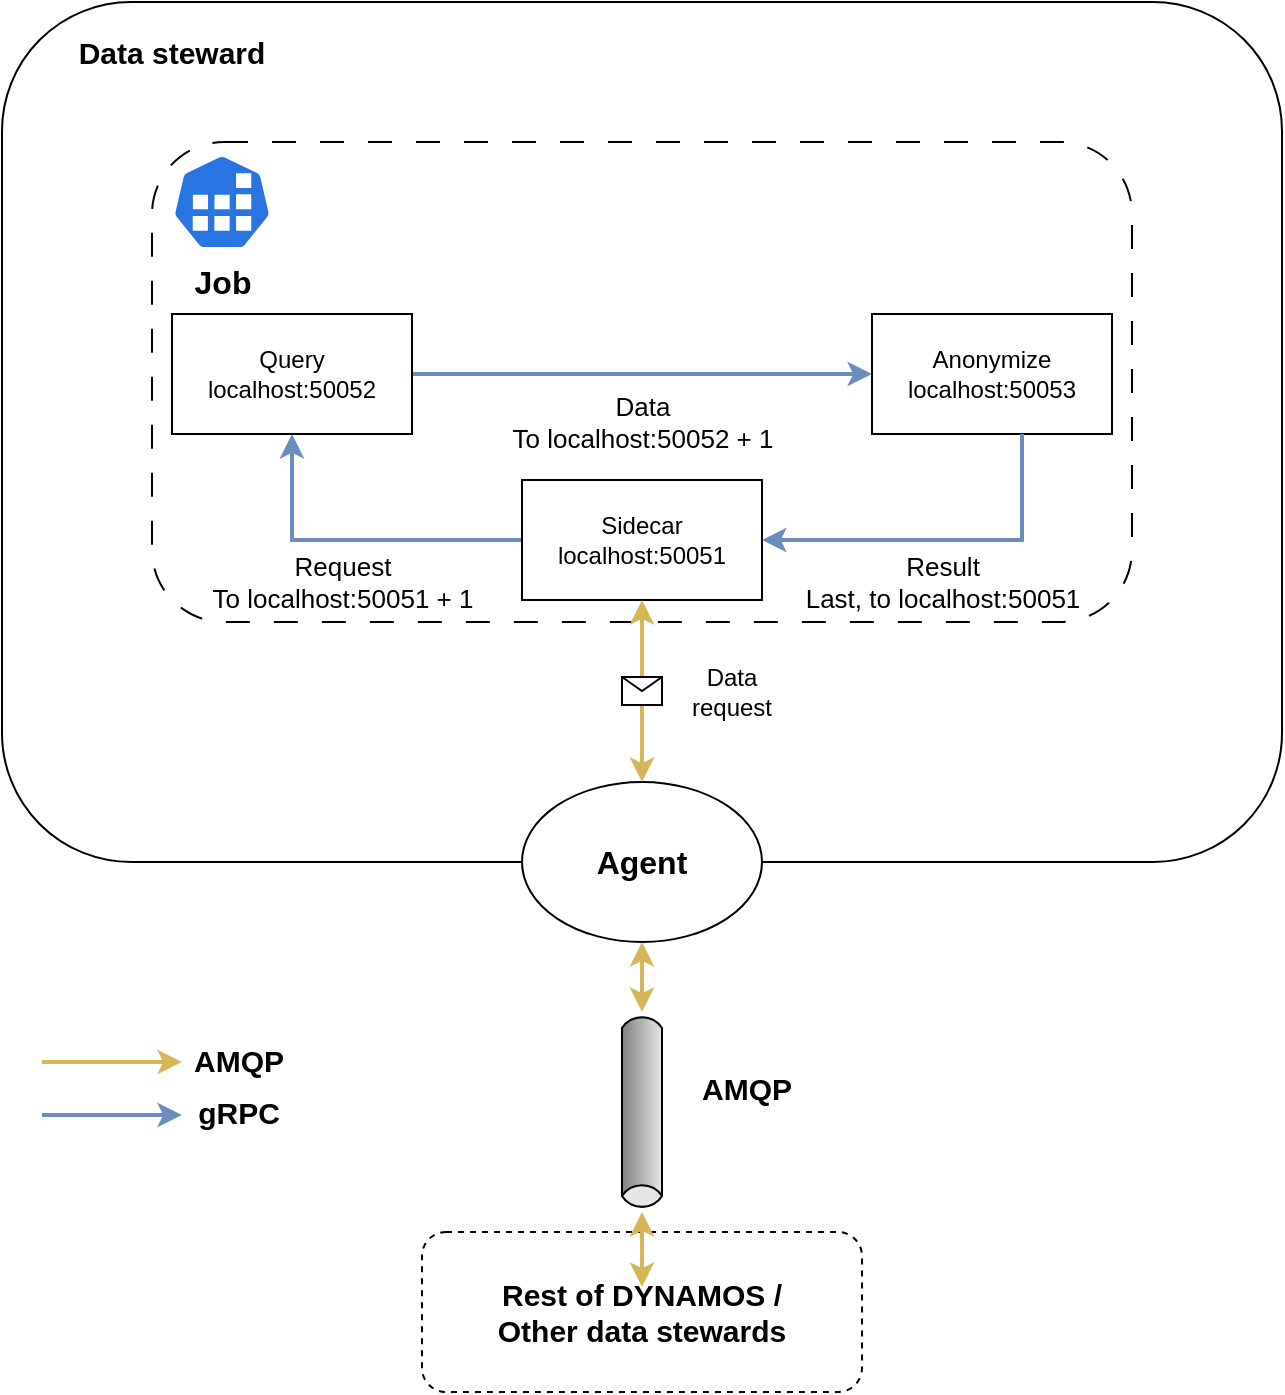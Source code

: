 <mxfile version="21.6.5" type="device">
  <diagram name="Page-1" id="l_U9TE8VM8Wb_cqC_3wU">
    <mxGraphModel dx="1518" dy="813" grid="1" gridSize="10" guides="1" tooltips="1" connect="1" arrows="1" fold="1" page="1" pageScale="1" pageWidth="1169" pageHeight="827" math="0" shadow="0">
      <root>
        <mxCell id="0" />
        <mxCell id="1" parent="0" />
        <mxCell id="bcFj_FvfjHGWvFLV_pOK-1" value="" style="rounded=1;whiteSpace=wrap;html=1;" parent="1" vertex="1">
          <mxGeometry x="210" y="90" width="640" height="430" as="geometry" />
        </mxCell>
        <mxCell id="bcFj_FvfjHGWvFLV_pOK-15" value="" style="rounded=1;whiteSpace=wrap;html=1;dashed=1;dashPattern=12 12;" parent="1" vertex="1">
          <mxGeometry x="285" y="160" width="490" height="240" as="geometry" />
        </mxCell>
        <mxCell id="bcFj_FvfjHGWvFLV_pOK-2" value="&lt;font style=&quot;font-size: 15px;&quot;&gt;&lt;b&gt;Data steward&lt;/b&gt;&lt;/font&gt;" style="text;html=1;strokeColor=none;fillColor=none;align=center;verticalAlign=middle;whiteSpace=wrap;rounded=0;" parent="1" vertex="1">
          <mxGeometry x="230" y="100" width="130" height="30" as="geometry" />
        </mxCell>
        <mxCell id="bcFj_FvfjHGWvFLV_pOK-3" value="&lt;b&gt;&lt;font style=&quot;font-size: 16px;&quot;&gt;Agent&lt;/font&gt;&lt;/b&gt;" style="ellipse;whiteSpace=wrap;html=1;" parent="1" vertex="1">
          <mxGeometry x="470" y="480" width="120" height="80" as="geometry" />
        </mxCell>
        <mxCell id="bcFj_FvfjHGWvFLV_pOK-5" value="" style="rounded=1;whiteSpace=wrap;html=1;dashed=1;" parent="1" vertex="1">
          <mxGeometry x="420" y="705" width="220" height="80" as="geometry" />
        </mxCell>
        <mxCell id="bcFj_FvfjHGWvFLV_pOK-10" style="edgeStyle=orthogonalEdgeStyle;rounded=0;orthogonalLoop=1;jettySize=auto;html=1;entryX=0.5;entryY=1;entryDx=0;entryDy=0;startArrow=classic;startFill=1;fillColor=#fff2cc;strokeColor=#d6b656;strokeWidth=2;" parent="1" source="bcFj_FvfjHGWvFLV_pOK-6" target="bcFj_FvfjHGWvFLV_pOK-3" edge="1">
          <mxGeometry relative="1" as="geometry" />
        </mxCell>
        <mxCell id="bcFj_FvfjHGWvFLV_pOK-12" style="edgeStyle=orthogonalEdgeStyle;rounded=0;orthogonalLoop=1;jettySize=auto;html=1;entryX=0.5;entryY=0;entryDx=0;entryDy=0;startArrow=classic;startFill=1;fillColor=#fff2cc;strokeColor=#d6b656;strokeWidth=2;" parent="1" source="bcFj_FvfjHGWvFLV_pOK-6" target="bcFj_FvfjHGWvFLV_pOK-7" edge="1">
          <mxGeometry relative="1" as="geometry" />
        </mxCell>
        <mxCell id="bcFj_FvfjHGWvFLV_pOK-6" value="" style="strokeWidth=1;outlineConnect=0;dashed=0;align=center;html=1;fontSize=8;shape=mxgraph.eip.messageChannel;verticalLabelPosition=bottom;labelBackgroundColor=#ffffff;verticalAlign=top;rotation=90;" parent="1" vertex="1">
          <mxGeometry x="480" y="635" width="100" height="20" as="geometry" />
        </mxCell>
        <mxCell id="bcFj_FvfjHGWvFLV_pOK-7" value="&lt;font style=&quot;font-size: 15px;&quot;&gt;&lt;b&gt;Rest of DYNAMOS / Other data stewards&lt;/b&gt;&lt;/font&gt;" style="text;html=1;strokeColor=none;fillColor=none;align=center;verticalAlign=middle;whiteSpace=wrap;rounded=0;" parent="1" vertex="1">
          <mxGeometry x="455" y="732.5" width="150" height="25" as="geometry" />
        </mxCell>
        <mxCell id="bcFj_FvfjHGWvFLV_pOK-9" value="&lt;font style=&quot;font-size: 15px;&quot;&gt;&lt;b&gt;AMQP&lt;/b&gt;&lt;/font&gt;" style="text;html=1;strokeColor=none;fillColor=none;align=center;verticalAlign=middle;whiteSpace=wrap;rounded=0;" parent="1" vertex="1">
          <mxGeometry x="560" y="620" width="45" height="25" as="geometry" />
        </mxCell>
        <mxCell id="bcFj_FvfjHGWvFLV_pOK-14" value="&lt;b&gt;&lt;font style=&quot;font-size: 16px;&quot;&gt;Job&lt;/font&gt;&lt;/b&gt;" style="sketch=0;html=1;dashed=0;whitespace=wrap;fillColor=#2875E2;strokeColor=#ffffff;points=[[0.005,0.63,0],[0.1,0.2,0],[0.9,0.2,0],[0.5,0,0],[0.995,0.63,0],[0.72,0.99,0],[0.5,1,0],[0.28,0.99,0]];verticalLabelPosition=bottom;align=center;verticalAlign=top;shape=mxgraph.kubernetes.icon;prIcon=job" parent="1" vertex="1">
          <mxGeometry x="295" y="166" width="50" height="48" as="geometry" />
        </mxCell>
        <mxCell id="bcFj_FvfjHGWvFLV_pOK-19" style="edgeStyle=orthogonalEdgeStyle;rounded=0;orthogonalLoop=1;jettySize=auto;html=1;entryX=0;entryY=0.5;entryDx=0;entryDy=0;fillColor=#dae8fc;strokeColor=#6c8ebf;strokeWidth=2;" parent="1" source="bcFj_FvfjHGWvFLV_pOK-16" target="bcFj_FvfjHGWvFLV_pOK-18" edge="1">
          <mxGeometry relative="1" as="geometry">
            <mxPoint x="470" y="276" as="targetPoint" />
          </mxGeometry>
        </mxCell>
        <mxCell id="bcFj_FvfjHGWvFLV_pOK-22" value="Data&lt;br&gt;To localhost:50052 + 1" style="edgeLabel;html=1;align=center;verticalAlign=middle;resizable=0;points=[];fontSize=13;" parent="bcFj_FvfjHGWvFLV_pOK-19" vertex="1" connectable="0">
          <mxGeometry x="0.026" y="-1" relative="1" as="geometry">
            <mxPoint x="-3" y="23" as="offset" />
          </mxGeometry>
        </mxCell>
        <mxCell id="bcFj_FvfjHGWvFLV_pOK-16" value="Query&lt;br&gt;localhost:50052" style="rounded=0;whiteSpace=wrap;html=1;" parent="1" vertex="1">
          <mxGeometry x="295" y="246" width="120" height="60" as="geometry" />
        </mxCell>
        <mxCell id="bcFj_FvfjHGWvFLV_pOK-18" value="Anonymize&lt;br&gt;localhost:50053" style="rounded=0;whiteSpace=wrap;html=1;" parent="1" vertex="1">
          <mxGeometry x="645" y="246" width="120" height="60" as="geometry" />
        </mxCell>
        <mxCell id="MKfOO1UCG0V61yar5A6D-1" value="" style="endArrow=classic;html=1;rounded=0;fillColor=#fff2cc;strokeColor=#d6b656;strokeWidth=2;" parent="1" edge="1">
          <mxGeometry width="50" height="50" relative="1" as="geometry">
            <mxPoint x="230" y="620" as="sourcePoint" />
            <mxPoint x="300" y="620" as="targetPoint" />
          </mxGeometry>
        </mxCell>
        <mxCell id="MKfOO1UCG0V61yar5A6D-2" value="&lt;font style=&quot;font-size: 15px;&quot;&gt;&lt;b&gt;AMQP&lt;/b&gt;&lt;/font&gt;" style="text;html=1;strokeColor=none;fillColor=none;align=center;verticalAlign=middle;whiteSpace=wrap;rounded=0;" parent="1" vertex="1">
          <mxGeometry x="306" y="606" width="45" height="25" as="geometry" />
        </mxCell>
        <mxCell id="MKfOO1UCG0V61yar5A6D-5" value="" style="endArrow=classic;html=1;rounded=0;strokeWidth=2;fillColor=#dae8fc;strokeColor=#6c8ebf;" parent="1" edge="1">
          <mxGeometry width="50" height="50" relative="1" as="geometry">
            <mxPoint x="230" y="646.5" as="sourcePoint" />
            <mxPoint x="300" y="646.5" as="targetPoint" />
          </mxGeometry>
        </mxCell>
        <mxCell id="MKfOO1UCG0V61yar5A6D-6" value="&lt;font style=&quot;font-size: 15px;&quot;&gt;&lt;b&gt;gRPC&lt;/b&gt;&lt;/font&gt;" style="text;html=1;strokeColor=none;fillColor=none;align=center;verticalAlign=middle;whiteSpace=wrap;rounded=0;" parent="1" vertex="1">
          <mxGeometry x="306" y="632.5" width="45" height="25" as="geometry" />
        </mxCell>
        <mxCell id="n_78KaW30lskENUOLmRb-1" value="Data request" style="text;html=1;strokeColor=none;fillColor=none;align=center;verticalAlign=middle;whiteSpace=wrap;rounded=0;" vertex="1" parent="1">
          <mxGeometry x="545" y="420" width="60" height="30" as="geometry" />
        </mxCell>
        <mxCell id="D8iI0oHs7c-IDb8tcbXQ-2" value="messages" parent="0" visible="0" />
        <mxCell id="D8iI0oHs7c-IDb8tcbXQ-3" value="" style="endArrow=classic;html=1;rounded=0;exitX=0.5;exitY=0;exitDx=0;exitDy=0;entryX=0.5;entryY=1;entryDx=0;entryDy=0;fillColor=#fff2cc;strokeColor=#d6b656;strokeWidth=2;" parent="D8iI0oHs7c-IDb8tcbXQ-2" source="bcFj_FvfjHGWvFLV_pOK-3" target="bcFj_FvfjHGWvFLV_pOK-16" edge="1">
          <mxGeometry relative="1" as="geometry">
            <mxPoint x="488" y="492" as="sourcePoint" />
            <mxPoint x="386" y="306" as="targetPoint" />
          </mxGeometry>
        </mxCell>
        <mxCell id="D8iI0oHs7c-IDb8tcbXQ-4" value="" style="shape=message;html=1;outlineConnect=0;" parent="D8iI0oHs7c-IDb8tcbXQ-3" vertex="1">
          <mxGeometry width="20" height="14" relative="1" as="geometry">
            <mxPoint x="13" y="32" as="offset" />
          </mxGeometry>
        </mxCell>
        <mxCell id="D8iI0oHs7c-IDb8tcbXQ-5" value="&lt;font style=&quot;font-size: 14px;&quot;&gt;AMQP&lt;br&gt;data request&lt;br&gt;&lt;/font&gt;" style="text;html=1;strokeColor=none;fillColor=none;align=center;verticalAlign=middle;whiteSpace=wrap;rounded=0;" parent="D8iI0oHs7c-IDb8tcbXQ-2" vertex="1">
          <mxGeometry x="390" y="425" width="45" height="25" as="geometry" />
        </mxCell>
        <mxCell id="D8iI0oHs7c-IDb8tcbXQ-6" value="" style="endArrow=classic;html=1;rounded=0;exitX=0.5;exitY=1;exitDx=0;exitDy=0;entryX=0.5;entryY=0;entryDx=0;entryDy=0;fillColor=#fff2cc;strokeColor=#d6b656;strokeWidth=2;" parent="D8iI0oHs7c-IDb8tcbXQ-2" source="bcFj_FvfjHGWvFLV_pOK-18" target="bcFj_FvfjHGWvFLV_pOK-3" edge="1">
          <mxGeometry relative="1" as="geometry">
            <mxPoint x="750" y="306" as="sourcePoint" />
            <mxPoint x="564" y="487" as="targetPoint" />
          </mxGeometry>
        </mxCell>
        <mxCell id="D8iI0oHs7c-IDb8tcbXQ-7" value="" style="shape=message;html=1;outlineConnect=0;" parent="D8iI0oHs7c-IDb8tcbXQ-6" vertex="1">
          <mxGeometry width="20" height="14" relative="1" as="geometry">
            <mxPoint x="-52" y="34" as="offset" />
          </mxGeometry>
        </mxCell>
        <mxCell id="D8iI0oHs7c-IDb8tcbXQ-8" value="&lt;font style=&quot;font-size: 14px;&quot;&gt;AMQP&lt;br&gt;Result&lt;br&gt;&lt;/font&gt;" style="text;html=1;strokeColor=none;fillColor=none;align=center;verticalAlign=middle;whiteSpace=wrap;rounded=0;" parent="D8iI0oHs7c-IDb8tcbXQ-2" vertex="1">
          <mxGeometry x="640" y="425" width="45" height="25" as="geometry" />
        </mxCell>
        <mxCell id="D8iI0oHs7c-IDb8tcbXQ-9" value="service3" parent="0" />
        <mxCell id="D8iI0oHs7c-IDb8tcbXQ-12" style="edgeStyle=orthogonalEdgeStyle;rounded=0;orthogonalLoop=1;jettySize=auto;html=1;fillColor=#dae8fc;strokeColor=#6c8ebf;strokeWidth=2;" parent="D8iI0oHs7c-IDb8tcbXQ-9" source="D8iI0oHs7c-IDb8tcbXQ-10" target="bcFj_FvfjHGWvFLV_pOK-16" edge="1">
          <mxGeometry relative="1" as="geometry" />
        </mxCell>
        <mxCell id="D8iI0oHs7c-IDb8tcbXQ-16" value="Request&lt;br&gt;To localhost:50051 + 1" style="edgeLabel;html=1;align=center;verticalAlign=middle;resizable=0;points=[];fontSize=13;" parent="D8iI0oHs7c-IDb8tcbXQ-12" vertex="1" connectable="0">
          <mxGeometry x="-0.298" relative="1" as="geometry">
            <mxPoint x="-31" y="21" as="offset" />
          </mxGeometry>
        </mxCell>
        <mxCell id="D8iI0oHs7c-IDb8tcbXQ-10" value="Sidecar&lt;br&gt;localhost:50051" style="rounded=0;whiteSpace=wrap;html=1;" parent="D8iI0oHs7c-IDb8tcbXQ-9" vertex="1">
          <mxGeometry x="470" y="329" width="120" height="60" as="geometry" />
        </mxCell>
        <mxCell id="D8iI0oHs7c-IDb8tcbXQ-11" style="edgeStyle=orthogonalEdgeStyle;rounded=0;orthogonalLoop=1;jettySize=auto;html=1;entryX=1;entryY=0.5;entryDx=0;entryDy=0;fillColor=#dae8fc;strokeColor=#6c8ebf;strokeWidth=2;" parent="D8iI0oHs7c-IDb8tcbXQ-9" source="bcFj_FvfjHGWvFLV_pOK-18" target="D8iI0oHs7c-IDb8tcbXQ-10" edge="1">
          <mxGeometry relative="1" as="geometry">
            <Array as="points">
              <mxPoint x="720" y="359" />
            </Array>
          </mxGeometry>
        </mxCell>
        <mxCell id="D8iI0oHs7c-IDb8tcbXQ-17" value="Result&lt;br&gt;Last, to localhost:50051" style="edgeLabel;html=1;align=center;verticalAlign=middle;resizable=0;points=[];fontSize=13;" parent="D8iI0oHs7c-IDb8tcbXQ-11" vertex="1" connectable="0">
          <mxGeometry x="0.355" y="-1" relative="1" as="geometry">
            <mxPoint x="31" y="22" as="offset" />
          </mxGeometry>
        </mxCell>
        <mxCell id="D8iI0oHs7c-IDb8tcbXQ-14" value="" style="endArrow=classic;html=1;rounded=0;entryX=0.5;entryY=1;entryDx=0;entryDy=0;exitX=0.5;exitY=0;exitDx=0;exitDy=0;startArrow=classic;startFill=1;fillColor=#fff2cc;strokeColor=#d6b656;strokeWidth=2;" parent="D8iI0oHs7c-IDb8tcbXQ-9" source="bcFj_FvfjHGWvFLV_pOK-3" target="D8iI0oHs7c-IDb8tcbXQ-10" edge="1">
          <mxGeometry relative="1" as="geometry">
            <mxPoint x="370" y="410" as="sourcePoint" />
            <mxPoint x="470" y="410" as="targetPoint" />
          </mxGeometry>
        </mxCell>
        <mxCell id="D8iI0oHs7c-IDb8tcbXQ-15" value="" style="shape=message;html=1;outlineConnect=0;" parent="D8iI0oHs7c-IDb8tcbXQ-14" vertex="1">
          <mxGeometry width="20" height="14" relative="1" as="geometry">
            <mxPoint x="-10" y="-7" as="offset" />
          </mxGeometry>
        </mxCell>
      </root>
    </mxGraphModel>
  </diagram>
</mxfile>
